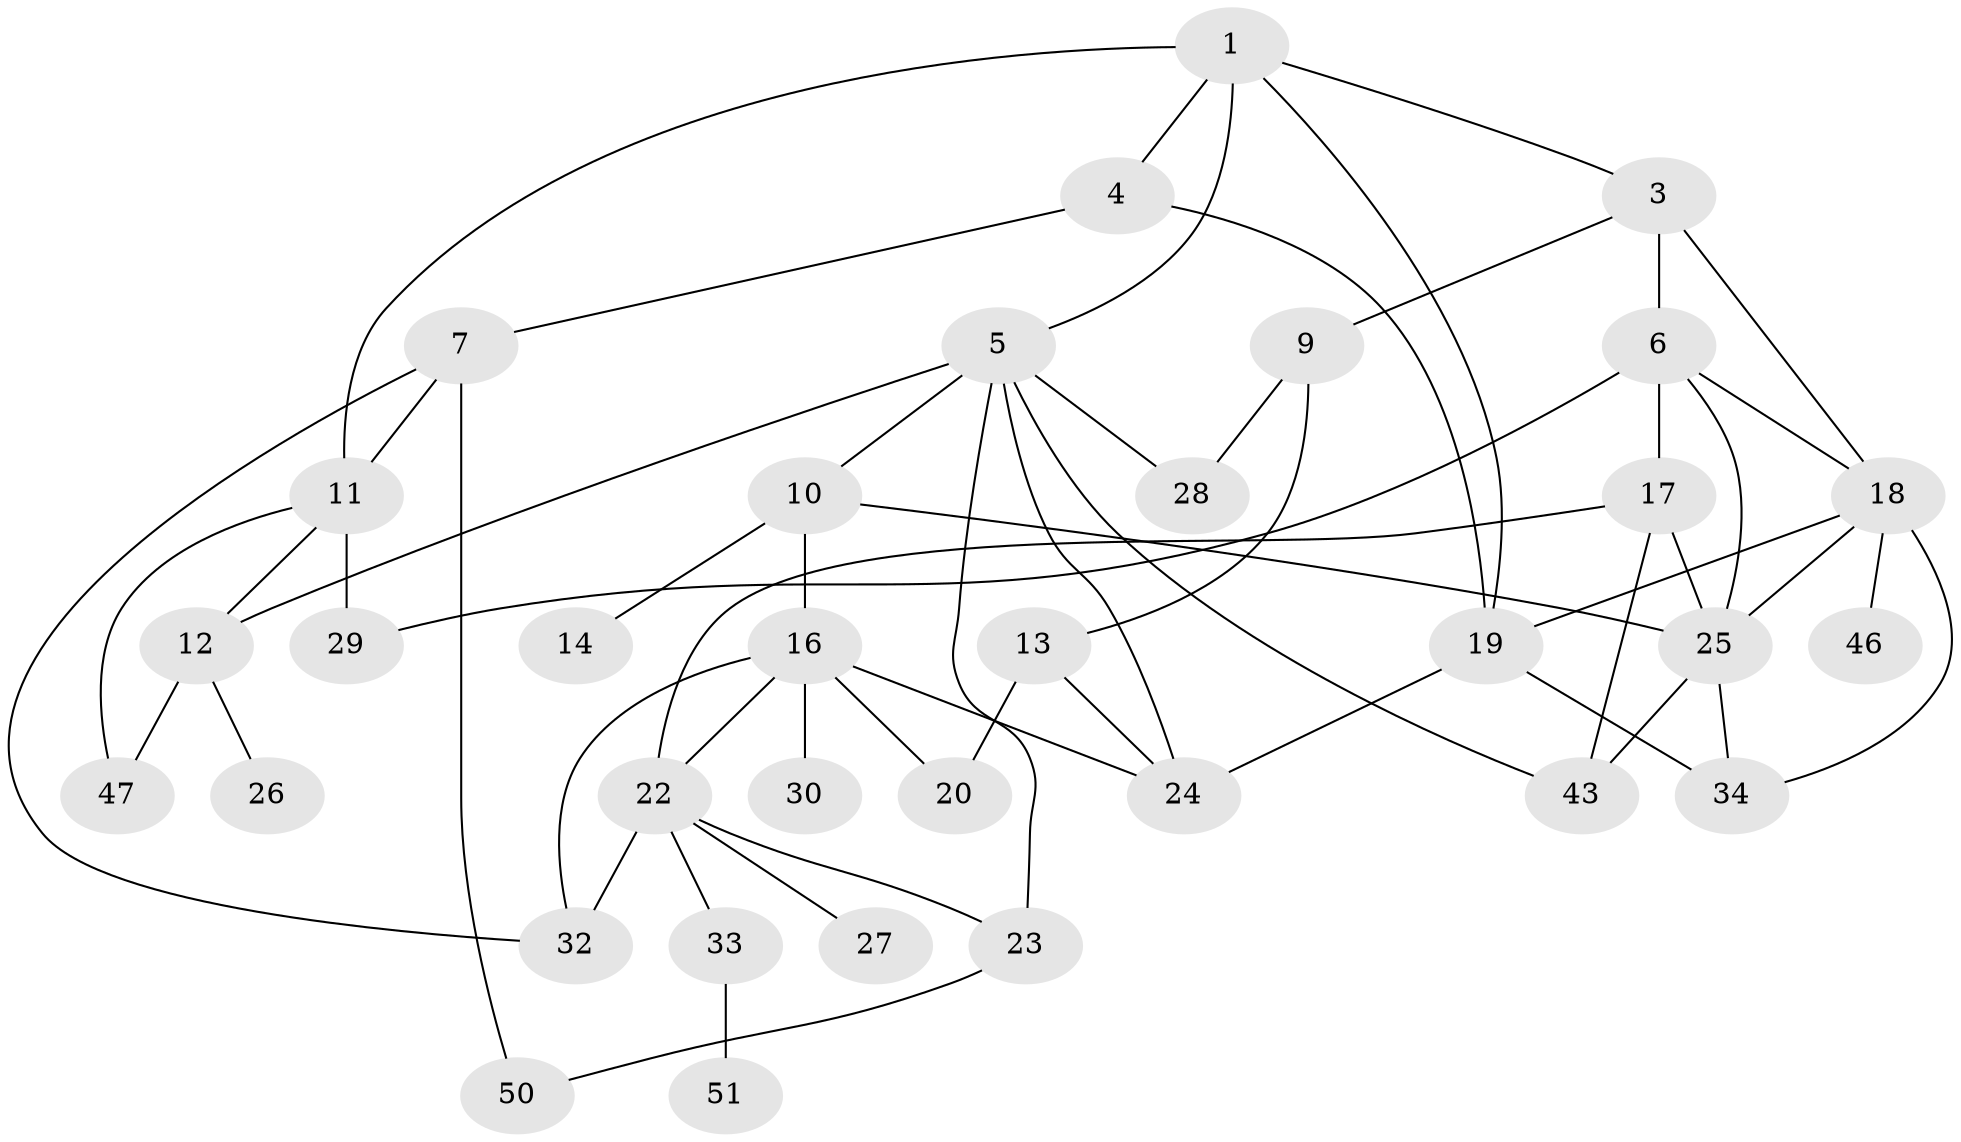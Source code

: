 // original degree distribution, {5: 0.08928571428571429, 2: 0.35714285714285715, 4: 0.10714285714285714, 3: 0.21428571428571427, 6: 0.07142857142857142, 1: 0.16071428571428573}
// Generated by graph-tools (version 1.1) at 2025/10/02/27/25 16:10:54]
// undirected, 34 vertices, 57 edges
graph export_dot {
graph [start="1"]
  node [color=gray90,style=filled];
  1 [super="+2"];
  3 [super="+15"];
  4;
  5 [super="+55"];
  6;
  7 [super="+8"];
  9;
  10 [super="+39"];
  11 [super="+56"];
  12 [super="+37"];
  13 [super="+36"];
  14 [super="+53"];
  16 [super="+21"];
  17 [super="+41"];
  18 [super="+44"];
  19 [super="+31"];
  20;
  22 [super="+35"];
  23 [super="+54"];
  24;
  25 [super="+45"];
  26;
  27;
  28 [super="+38"];
  29 [super="+42"];
  30 [super="+49"];
  32 [super="+52"];
  33 [super="+48"];
  34 [super="+40"];
  43;
  46;
  47;
  50;
  51;
  1 -- 3;
  1 -- 5;
  1 -- 19;
  1 -- 11;
  1 -- 4;
  3 -- 6;
  3 -- 9;
  3 -- 18;
  4 -- 7;
  4 -- 19;
  5 -- 10;
  5 -- 28;
  5 -- 43;
  5 -- 24;
  5 -- 12;
  5 -- 23;
  6 -- 17;
  6 -- 18;
  6 -- 25;
  6 -- 29;
  7 -- 32;
  7 -- 50;
  7 -- 11;
  9 -- 13;
  9 -- 28;
  10 -- 14;
  10 -- 16;
  10 -- 25;
  11 -- 12;
  11 -- 29;
  11 -- 47;
  12 -- 26;
  12 -- 47;
  13 -- 20;
  13 -- 24;
  16 -- 30;
  16 -- 24;
  16 -- 32;
  16 -- 20;
  16 -- 22;
  17 -- 43;
  17 -- 22;
  17 -- 25;
  18 -- 34;
  18 -- 46;
  18 -- 19;
  18 -- 25;
  19 -- 24;
  19 -- 34;
  22 -- 23;
  22 -- 27;
  22 -- 33;
  22 -- 32;
  23 -- 50;
  25 -- 43;
  25 -- 34;
  33 -- 51;
}
